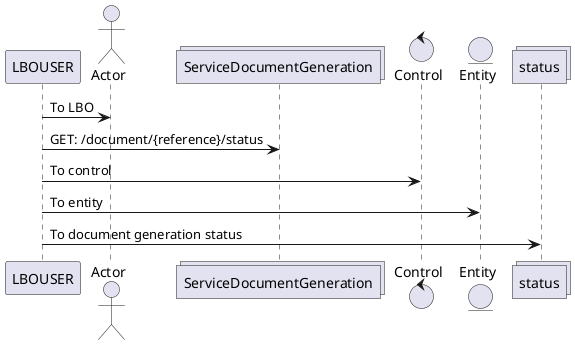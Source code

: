 .Get Document Status
[plantuml]
----
@startuml
participant LBOUSER as lbo
actor       Actor       as Foo1
collections    ServiceDocumentGeneration  as Foo2
control     Control     as Foo3
entity      Entity      as Foo4
collections status as Foo6
lbo -> Foo1 : To LBO
lbo -> Foo2 : GET: /document/{reference}/status
lbo -> Foo3 : To control
lbo -> Foo4 : To entity
lbo -> Foo6 : To document generation status
@enduml
----